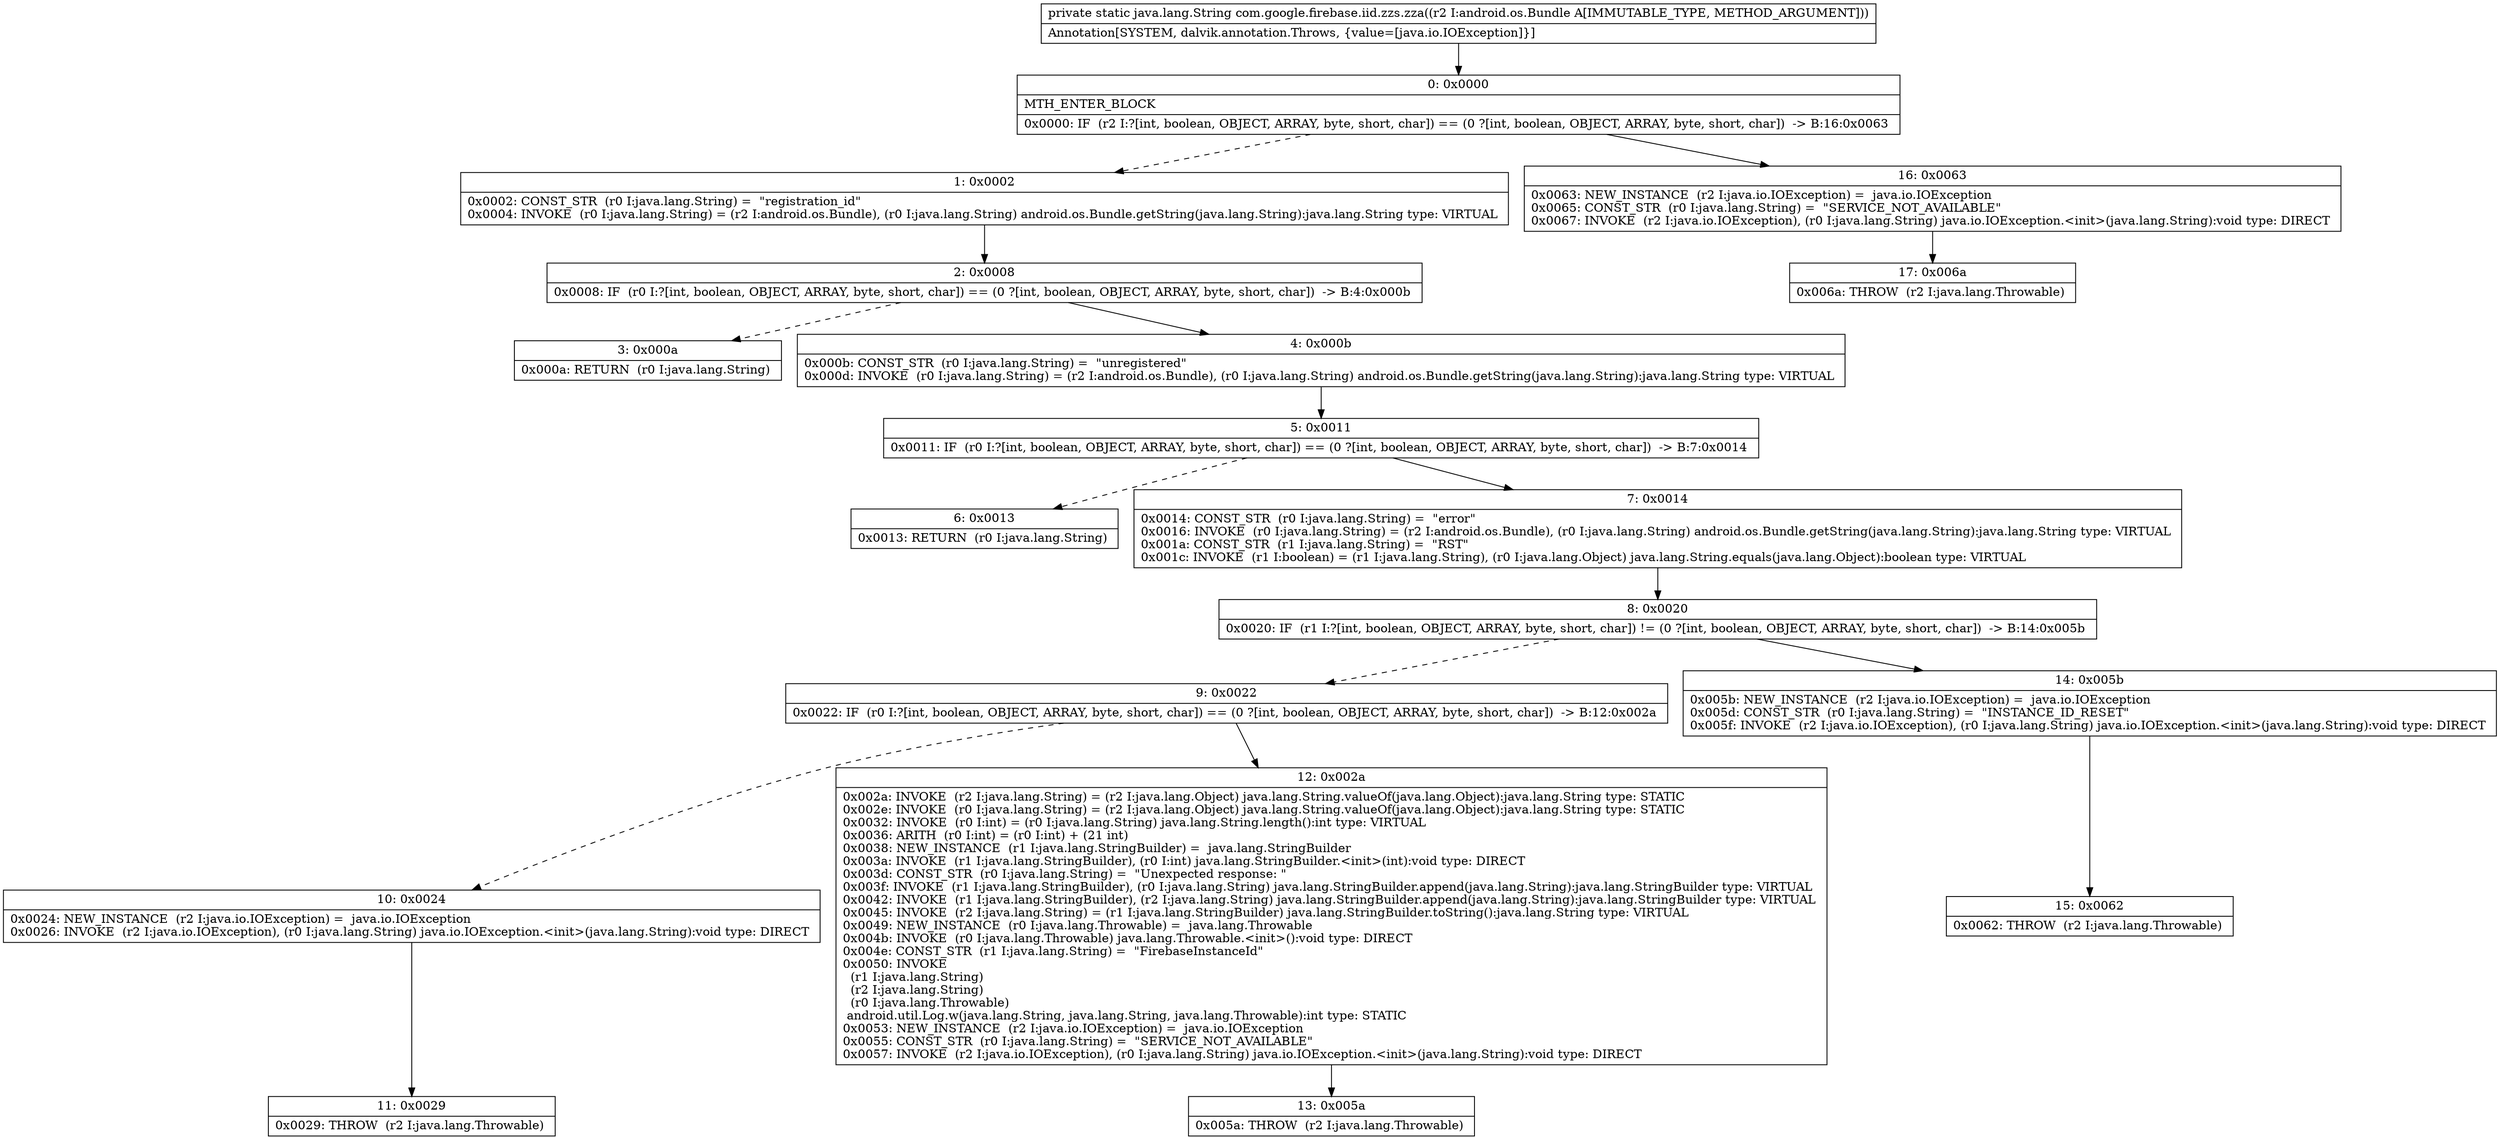 digraph "CFG forcom.google.firebase.iid.zzs.zza(Landroid\/os\/Bundle;)Ljava\/lang\/String;" {
Node_0 [shape=record,label="{0\:\ 0x0000|MTH_ENTER_BLOCK\l|0x0000: IF  (r2 I:?[int, boolean, OBJECT, ARRAY, byte, short, char]) == (0 ?[int, boolean, OBJECT, ARRAY, byte, short, char])  \-\> B:16:0x0063 \l}"];
Node_1 [shape=record,label="{1\:\ 0x0002|0x0002: CONST_STR  (r0 I:java.lang.String) =  \"registration_id\" \l0x0004: INVOKE  (r0 I:java.lang.String) = (r2 I:android.os.Bundle), (r0 I:java.lang.String) android.os.Bundle.getString(java.lang.String):java.lang.String type: VIRTUAL \l}"];
Node_2 [shape=record,label="{2\:\ 0x0008|0x0008: IF  (r0 I:?[int, boolean, OBJECT, ARRAY, byte, short, char]) == (0 ?[int, boolean, OBJECT, ARRAY, byte, short, char])  \-\> B:4:0x000b \l}"];
Node_3 [shape=record,label="{3\:\ 0x000a|0x000a: RETURN  (r0 I:java.lang.String) \l}"];
Node_4 [shape=record,label="{4\:\ 0x000b|0x000b: CONST_STR  (r0 I:java.lang.String) =  \"unregistered\" \l0x000d: INVOKE  (r0 I:java.lang.String) = (r2 I:android.os.Bundle), (r0 I:java.lang.String) android.os.Bundle.getString(java.lang.String):java.lang.String type: VIRTUAL \l}"];
Node_5 [shape=record,label="{5\:\ 0x0011|0x0011: IF  (r0 I:?[int, boolean, OBJECT, ARRAY, byte, short, char]) == (0 ?[int, boolean, OBJECT, ARRAY, byte, short, char])  \-\> B:7:0x0014 \l}"];
Node_6 [shape=record,label="{6\:\ 0x0013|0x0013: RETURN  (r0 I:java.lang.String) \l}"];
Node_7 [shape=record,label="{7\:\ 0x0014|0x0014: CONST_STR  (r0 I:java.lang.String) =  \"error\" \l0x0016: INVOKE  (r0 I:java.lang.String) = (r2 I:android.os.Bundle), (r0 I:java.lang.String) android.os.Bundle.getString(java.lang.String):java.lang.String type: VIRTUAL \l0x001a: CONST_STR  (r1 I:java.lang.String) =  \"RST\" \l0x001c: INVOKE  (r1 I:boolean) = (r1 I:java.lang.String), (r0 I:java.lang.Object) java.lang.String.equals(java.lang.Object):boolean type: VIRTUAL \l}"];
Node_8 [shape=record,label="{8\:\ 0x0020|0x0020: IF  (r1 I:?[int, boolean, OBJECT, ARRAY, byte, short, char]) != (0 ?[int, boolean, OBJECT, ARRAY, byte, short, char])  \-\> B:14:0x005b \l}"];
Node_9 [shape=record,label="{9\:\ 0x0022|0x0022: IF  (r0 I:?[int, boolean, OBJECT, ARRAY, byte, short, char]) == (0 ?[int, boolean, OBJECT, ARRAY, byte, short, char])  \-\> B:12:0x002a \l}"];
Node_10 [shape=record,label="{10\:\ 0x0024|0x0024: NEW_INSTANCE  (r2 I:java.io.IOException) =  java.io.IOException \l0x0026: INVOKE  (r2 I:java.io.IOException), (r0 I:java.lang.String) java.io.IOException.\<init\>(java.lang.String):void type: DIRECT \l}"];
Node_11 [shape=record,label="{11\:\ 0x0029|0x0029: THROW  (r2 I:java.lang.Throwable) \l}"];
Node_12 [shape=record,label="{12\:\ 0x002a|0x002a: INVOKE  (r2 I:java.lang.String) = (r2 I:java.lang.Object) java.lang.String.valueOf(java.lang.Object):java.lang.String type: STATIC \l0x002e: INVOKE  (r0 I:java.lang.String) = (r2 I:java.lang.Object) java.lang.String.valueOf(java.lang.Object):java.lang.String type: STATIC \l0x0032: INVOKE  (r0 I:int) = (r0 I:java.lang.String) java.lang.String.length():int type: VIRTUAL \l0x0036: ARITH  (r0 I:int) = (r0 I:int) + (21 int) \l0x0038: NEW_INSTANCE  (r1 I:java.lang.StringBuilder) =  java.lang.StringBuilder \l0x003a: INVOKE  (r1 I:java.lang.StringBuilder), (r0 I:int) java.lang.StringBuilder.\<init\>(int):void type: DIRECT \l0x003d: CONST_STR  (r0 I:java.lang.String) =  \"Unexpected response: \" \l0x003f: INVOKE  (r1 I:java.lang.StringBuilder), (r0 I:java.lang.String) java.lang.StringBuilder.append(java.lang.String):java.lang.StringBuilder type: VIRTUAL \l0x0042: INVOKE  (r1 I:java.lang.StringBuilder), (r2 I:java.lang.String) java.lang.StringBuilder.append(java.lang.String):java.lang.StringBuilder type: VIRTUAL \l0x0045: INVOKE  (r2 I:java.lang.String) = (r1 I:java.lang.StringBuilder) java.lang.StringBuilder.toString():java.lang.String type: VIRTUAL \l0x0049: NEW_INSTANCE  (r0 I:java.lang.Throwable) =  java.lang.Throwable \l0x004b: INVOKE  (r0 I:java.lang.Throwable) java.lang.Throwable.\<init\>():void type: DIRECT \l0x004e: CONST_STR  (r1 I:java.lang.String) =  \"FirebaseInstanceId\" \l0x0050: INVOKE  \l  (r1 I:java.lang.String)\l  (r2 I:java.lang.String)\l  (r0 I:java.lang.Throwable)\l android.util.Log.w(java.lang.String, java.lang.String, java.lang.Throwable):int type: STATIC \l0x0053: NEW_INSTANCE  (r2 I:java.io.IOException) =  java.io.IOException \l0x0055: CONST_STR  (r0 I:java.lang.String) =  \"SERVICE_NOT_AVAILABLE\" \l0x0057: INVOKE  (r2 I:java.io.IOException), (r0 I:java.lang.String) java.io.IOException.\<init\>(java.lang.String):void type: DIRECT \l}"];
Node_13 [shape=record,label="{13\:\ 0x005a|0x005a: THROW  (r2 I:java.lang.Throwable) \l}"];
Node_14 [shape=record,label="{14\:\ 0x005b|0x005b: NEW_INSTANCE  (r2 I:java.io.IOException) =  java.io.IOException \l0x005d: CONST_STR  (r0 I:java.lang.String) =  \"INSTANCE_ID_RESET\" \l0x005f: INVOKE  (r2 I:java.io.IOException), (r0 I:java.lang.String) java.io.IOException.\<init\>(java.lang.String):void type: DIRECT \l}"];
Node_15 [shape=record,label="{15\:\ 0x0062|0x0062: THROW  (r2 I:java.lang.Throwable) \l}"];
Node_16 [shape=record,label="{16\:\ 0x0063|0x0063: NEW_INSTANCE  (r2 I:java.io.IOException) =  java.io.IOException \l0x0065: CONST_STR  (r0 I:java.lang.String) =  \"SERVICE_NOT_AVAILABLE\" \l0x0067: INVOKE  (r2 I:java.io.IOException), (r0 I:java.lang.String) java.io.IOException.\<init\>(java.lang.String):void type: DIRECT \l}"];
Node_17 [shape=record,label="{17\:\ 0x006a|0x006a: THROW  (r2 I:java.lang.Throwable) \l}"];
MethodNode[shape=record,label="{private static java.lang.String com.google.firebase.iid.zzs.zza((r2 I:android.os.Bundle A[IMMUTABLE_TYPE, METHOD_ARGUMENT]))  | Annotation[SYSTEM, dalvik.annotation.Throws, \{value=[java.io.IOException]\}]\l}"];
MethodNode -> Node_0;
Node_0 -> Node_1[style=dashed];
Node_0 -> Node_16;
Node_1 -> Node_2;
Node_2 -> Node_3[style=dashed];
Node_2 -> Node_4;
Node_4 -> Node_5;
Node_5 -> Node_6[style=dashed];
Node_5 -> Node_7;
Node_7 -> Node_8;
Node_8 -> Node_9[style=dashed];
Node_8 -> Node_14;
Node_9 -> Node_10[style=dashed];
Node_9 -> Node_12;
Node_10 -> Node_11;
Node_12 -> Node_13;
Node_14 -> Node_15;
Node_16 -> Node_17;
}

